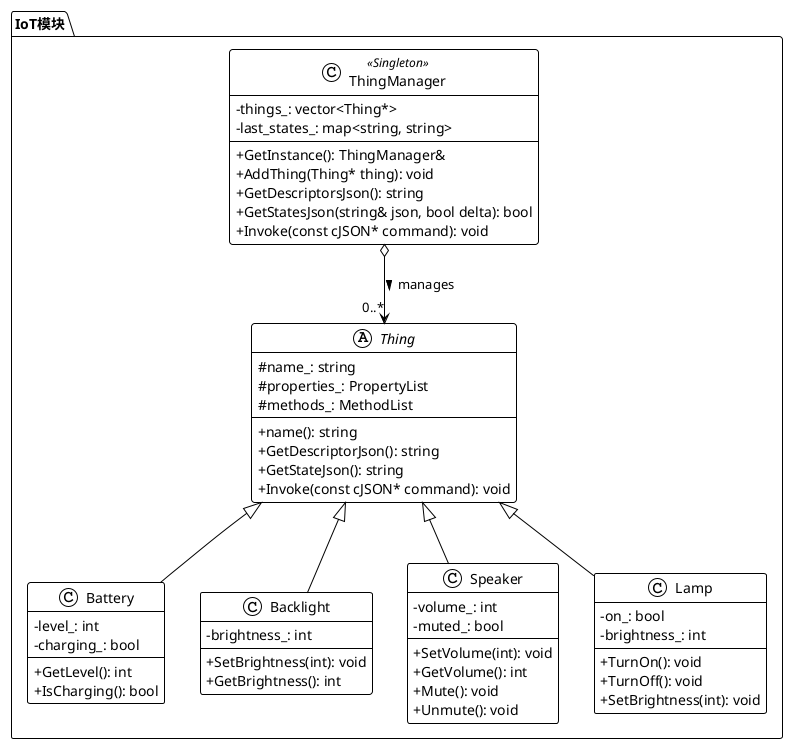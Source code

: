@startuml IoT模块架构
!theme plain
skinparam classAttributeIconSize 0

package "IoT模块" {
  class ThingManager <<Singleton>> {
    -things_: vector<Thing*>
    -last_states_: map<string, string>
    +GetInstance(): ThingManager&
    +AddThing(Thing* thing): void
    +GetDescriptorsJson(): string
    +GetStatesJson(string& json, bool delta): bool
    +Invoke(const cJSON* command): void
  }
  
  abstract class Thing {
    #name_: string
    #properties_: PropertyList
    #methods_: MethodList
    +name(): string
    +GetDescriptorJson(): string
    +GetStateJson(): string
    +Invoke(const cJSON* command): void
  }
  
  class Battery {
    -level_: int
    -charging_: bool
    +GetLevel(): int
    +IsCharging(): bool
  }
  
  class Backlight {
    -brightness_: int
    +SetBrightness(int): void
    +GetBrightness(): int
  }
  
  class Speaker {
    -volume_: int
    -muted_: bool
    +SetVolume(int): void
    +GetVolume(): int
    +Mute(): void
    +Unmute(): void
  }
  
  class Lamp {
    -on_: bool
    -brightness_: int
    +TurnOn(): void
    +TurnOff(): void
    +SetBrightness(int): void
  }
  
  ThingManager o--> "0..*" Thing : manages >
  Thing <|-- Battery
  Thing <|-- Backlight
  Thing <|-- Speaker
  Thing <|-- Lamp
}

@enduml 